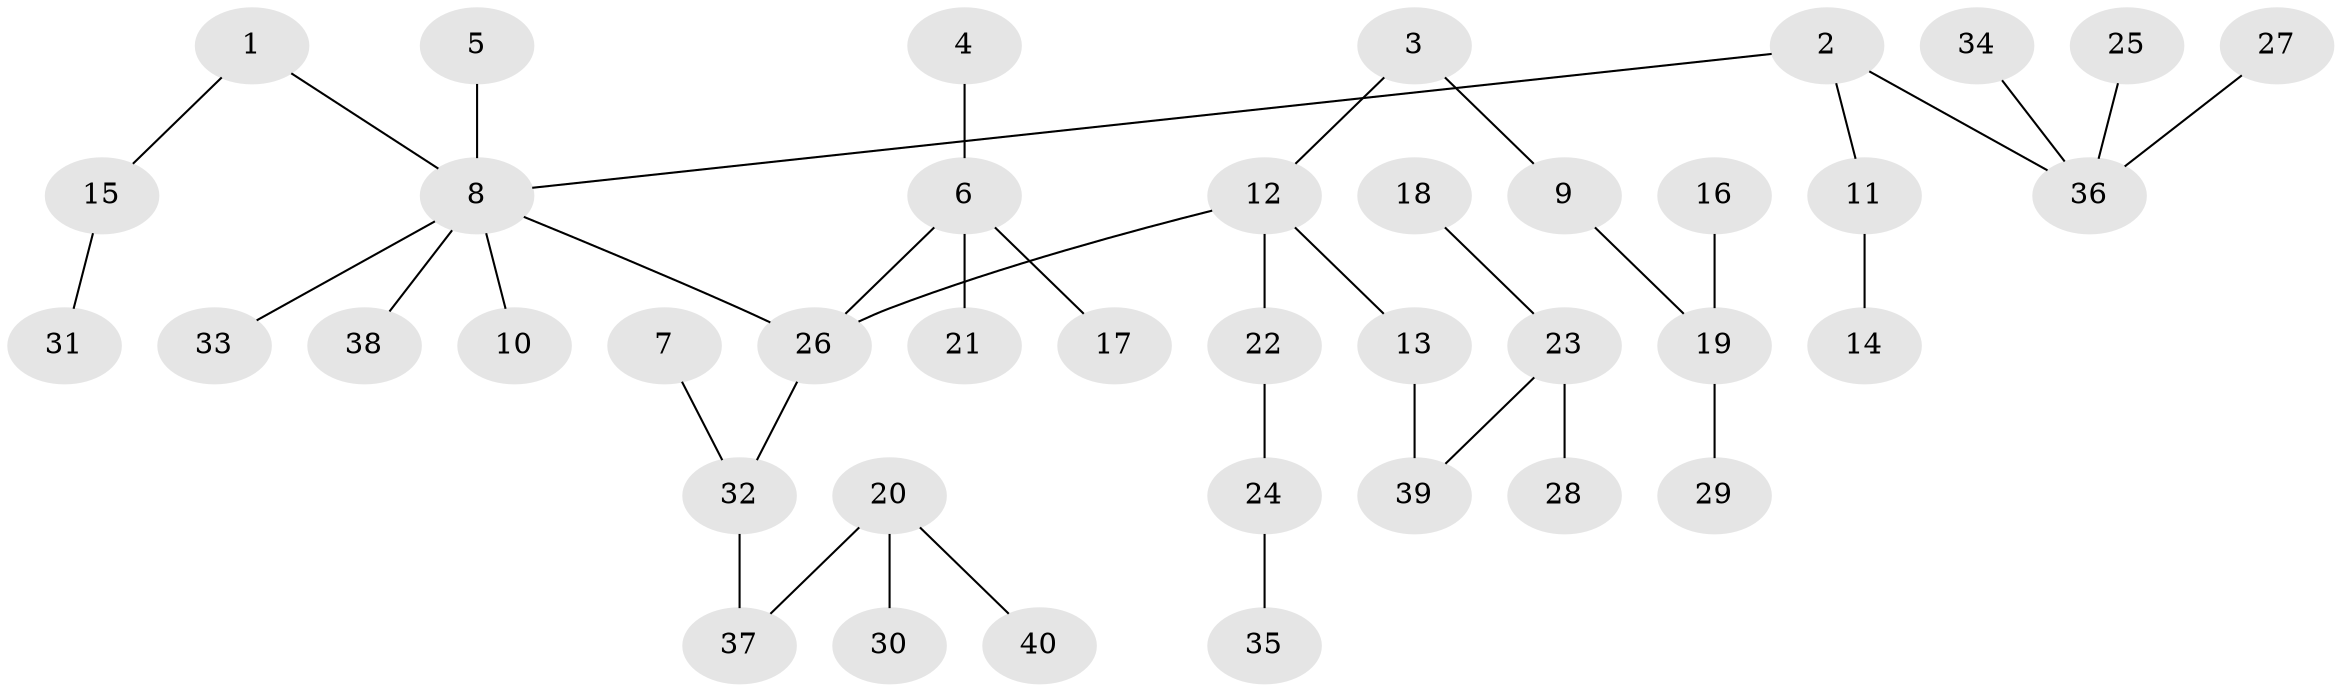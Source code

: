 // original degree distribution, {9: 0.012658227848101266, 5: 0.05063291139240506, 1: 0.5443037974683544, 2: 0.189873417721519, 3: 0.1518987341772152, 6: 0.012658227848101266, 4: 0.0379746835443038}
// Generated by graph-tools (version 1.1) at 2025/37/03/04/25 23:37:17]
// undirected, 40 vertices, 39 edges
graph export_dot {
  node [color=gray90,style=filled];
  1;
  2;
  3;
  4;
  5;
  6;
  7;
  8;
  9;
  10;
  11;
  12;
  13;
  14;
  15;
  16;
  17;
  18;
  19;
  20;
  21;
  22;
  23;
  24;
  25;
  26;
  27;
  28;
  29;
  30;
  31;
  32;
  33;
  34;
  35;
  36;
  37;
  38;
  39;
  40;
  1 -- 8 [weight=1.0];
  1 -- 15 [weight=1.0];
  2 -- 8 [weight=1.0];
  2 -- 11 [weight=1.0];
  2 -- 36 [weight=1.0];
  3 -- 9 [weight=1.0];
  3 -- 12 [weight=1.0];
  4 -- 6 [weight=1.0];
  5 -- 8 [weight=1.0];
  6 -- 17 [weight=1.0];
  6 -- 21 [weight=1.0];
  6 -- 26 [weight=1.0];
  7 -- 32 [weight=1.0];
  8 -- 10 [weight=1.0];
  8 -- 26 [weight=1.0];
  8 -- 33 [weight=1.0];
  8 -- 38 [weight=1.0];
  9 -- 19 [weight=1.0];
  11 -- 14 [weight=1.0];
  12 -- 13 [weight=1.0];
  12 -- 22 [weight=1.0];
  12 -- 26 [weight=1.0];
  13 -- 39 [weight=1.0];
  15 -- 31 [weight=1.0];
  16 -- 19 [weight=1.0];
  18 -- 23 [weight=1.0];
  19 -- 29 [weight=1.0];
  20 -- 30 [weight=1.0];
  20 -- 37 [weight=1.0];
  20 -- 40 [weight=1.0];
  22 -- 24 [weight=1.0];
  23 -- 28 [weight=1.0];
  23 -- 39 [weight=1.0];
  24 -- 35 [weight=1.0];
  25 -- 36 [weight=1.0];
  26 -- 32 [weight=1.0];
  27 -- 36 [weight=1.0];
  32 -- 37 [weight=1.0];
  34 -- 36 [weight=1.0];
}
